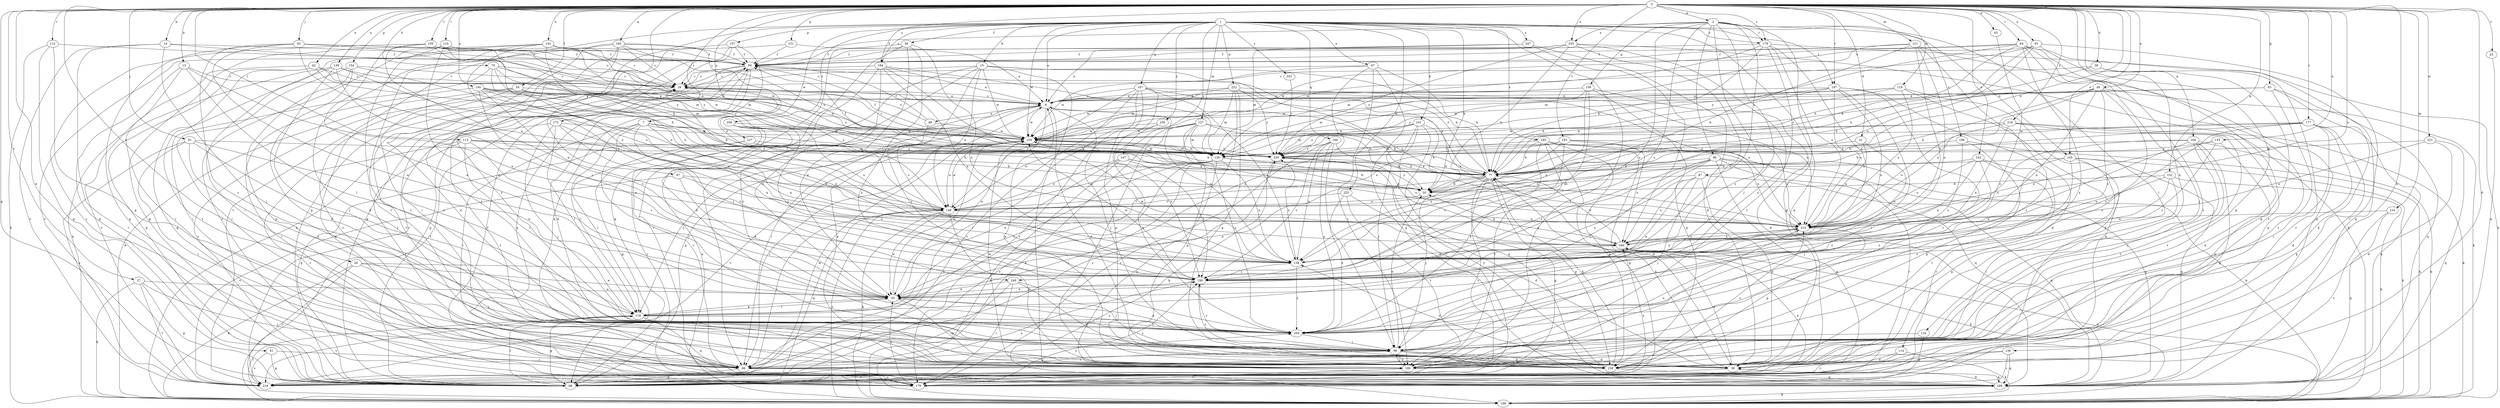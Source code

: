 strict digraph  {
0;
1;
2;
7;
9;
13;
14;
15;
20;
23;
26;
27;
29;
31;
38;
39;
40;
41;
42;
43;
45;
47;
48;
50;
54;
56;
59;
63;
67;
68;
70;
77;
84;
87;
88;
91;
93;
96;
98;
101;
108;
109;
110;
112;
113;
114;
118;
119;
121;
124;
127;
128;
134;
135;
136;
138;
139;
140;
142;
143;
145;
147;
148;
151;
152;
154;
157;
158;
159;
163;
164;
166;
167;
169;
173;
177;
178;
179;
184;
185;
186;
190;
193;
197;
199;
210;
218;
219;
221;
222;
225;
227;
229;
235;
240;
247;
249;
250;
252;
256;
258;
259;
0 -> 2  [label=a];
0 -> 7  [label=a];
0 -> 13  [label=b];
0 -> 14  [label=b];
0 -> 23  [label=c];
0 -> 26  [label=c];
0 -> 27  [label=c];
0 -> 31  [label=d];
0 -> 38  [label=d];
0 -> 39  [label=d];
0 -> 40  [label=e];
0 -> 41  [label=e];
0 -> 42  [label=e];
0 -> 43  [label=e];
0 -> 45  [label=e];
0 -> 54  [label=f];
0 -> 63  [label=g];
0 -> 67  [label=g];
0 -> 68  [label=g];
0 -> 70  [label=h];
0 -> 77  [label=h];
0 -> 84  [label=i];
0 -> 91  [label=j];
0 -> 93  [label=j];
0 -> 109  [label=l];
0 -> 110  [label=l];
0 -> 112  [label=l];
0 -> 113  [label=l];
0 -> 119  [label=m];
0 -> 121  [label=m];
0 -> 124  [label=m];
0 -> 134  [label=n];
0 -> 135  [label=n];
0 -> 136  [label=n];
0 -> 139  [label=o];
0 -> 140  [label=o];
0 -> 142  [label=o];
0 -> 143  [label=o];
0 -> 145  [label=o];
0 -> 151  [label=p];
0 -> 152  [label=p];
0 -> 154  [label=p];
0 -> 163  [label=q];
0 -> 164  [label=q];
0 -> 173  [label=r];
0 -> 177  [label=r];
0 -> 178  [label=r];
0 -> 184  [label=s];
0 -> 193  [label=t];
0 -> 197  [label=t];
0 -> 210  [label=u];
0 -> 218  [label=v];
0 -> 221  [label=w];
0 -> 235  [label=x];
1 -> 9  [label=a];
1 -> 15  [label=b];
1 -> 20  [label=b];
1 -> 47  [label=e];
1 -> 56  [label=f];
1 -> 68  [label=g];
1 -> 101  [label=k];
1 -> 127  [label=m];
1 -> 145  [label=o];
1 -> 147  [label=o];
1 -> 157  [label=p];
1 -> 166  [label=q];
1 -> 167  [label=q];
1 -> 169  [label=q];
1 -> 178  [label=r];
1 -> 184  [label=s];
1 -> 185  [label=s];
1 -> 197  [label=t];
1 -> 199  [label=t];
1 -> 219  [label=v];
1 -> 222  [label=w];
1 -> 225  [label=w];
1 -> 227  [label=w];
1 -> 229  [label=w];
1 -> 247  [label=y];
1 -> 252  [label=z];
1 -> 256  [label=z];
1 -> 258  [label=z];
2 -> 59  [label=f];
2 -> 68  [label=g];
2 -> 87  [label=i];
2 -> 96  [label=j];
2 -> 98  [label=j];
2 -> 114  [label=l];
2 -> 158  [label=p];
2 -> 178  [label=r];
2 -> 186  [label=s];
2 -> 190  [label=s];
2 -> 235  [label=x];
2 -> 249  [label=y];
2 -> 259  [label=z];
7 -> 88  [label=i];
7 -> 98  [label=j];
7 -> 118  [label=l];
7 -> 138  [label=n];
7 -> 229  [label=w];
7 -> 240  [label=x];
7 -> 249  [label=y];
7 -> 250  [label=y];
9 -> 29  [label=c];
9 -> 39  [label=d];
9 -> 48  [label=e];
9 -> 50  [label=e];
9 -> 68  [label=g];
9 -> 88  [label=i];
9 -> 98  [label=j];
9 -> 138  [label=n];
9 -> 229  [label=w];
13 -> 29  [label=c];
13 -> 88  [label=i];
13 -> 118  [label=l];
13 -> 138  [label=n];
13 -> 179  [label=r];
14 -> 59  [label=f];
14 -> 68  [label=g];
14 -> 98  [label=j];
14 -> 219  [label=v];
14 -> 250  [label=y];
15 -> 29  [label=c];
15 -> 77  [label=h];
15 -> 88  [label=i];
15 -> 148  [label=o];
15 -> 179  [label=r];
15 -> 190  [label=s];
15 -> 199  [label=t];
15 -> 210  [label=u];
15 -> 229  [label=w];
20 -> 148  [label=o];
20 -> 250  [label=y];
23 -> 169  [label=q];
26 -> 50  [label=e];
26 -> 98  [label=j];
26 -> 108  [label=k];
26 -> 190  [label=s];
26 -> 219  [label=v];
27 -> 50  [label=e];
27 -> 68  [label=g];
27 -> 88  [label=i];
27 -> 108  [label=k];
27 -> 219  [label=v];
29 -> 9  [label=a];
29 -> 199  [label=t];
29 -> 250  [label=y];
31 -> 128  [label=m];
31 -> 138  [label=n];
31 -> 210  [label=u];
38 -> 29  [label=c];
38 -> 77  [label=h];
38 -> 159  [label=p];
38 -> 219  [label=v];
39 -> 77  [label=h];
39 -> 169  [label=q];
39 -> 190  [label=s];
39 -> 219  [label=v];
39 -> 240  [label=x];
40 -> 9  [label=a];
40 -> 20  [label=b];
40 -> 77  [label=h];
40 -> 108  [label=k];
40 -> 138  [label=n];
40 -> 159  [label=p];
40 -> 190  [label=s];
40 -> 210  [label=u];
40 -> 259  [label=z];
41 -> 68  [label=g];
41 -> 88  [label=i];
41 -> 219  [label=v];
42 -> 9  [label=a];
42 -> 29  [label=c];
42 -> 68  [label=g];
42 -> 77  [label=h];
42 -> 199  [label=t];
42 -> 219  [label=v];
43 -> 259  [label=z];
45 -> 59  [label=f];
45 -> 77  [label=h];
45 -> 148  [label=o];
45 -> 159  [label=p];
45 -> 179  [label=r];
45 -> 229  [label=w];
47 -> 29  [label=c];
47 -> 50  [label=e];
47 -> 77  [label=h];
47 -> 169  [label=q];
47 -> 199  [label=t];
47 -> 229  [label=w];
48 -> 29  [label=c];
48 -> 59  [label=f];
48 -> 190  [label=s];
48 -> 229  [label=w];
50 -> 118  [label=l];
50 -> 159  [label=p];
50 -> 229  [label=w];
50 -> 259  [label=z];
54 -> 9  [label=a];
54 -> 20  [label=b];
54 -> 108  [label=k];
54 -> 169  [label=q];
54 -> 229  [label=w];
54 -> 259  [label=z];
56 -> 39  [label=d];
56 -> 50  [label=e];
56 -> 59  [label=f];
56 -> 68  [label=g];
56 -> 138  [label=n];
56 -> 259  [label=z];
59 -> 29  [label=c];
59 -> 39  [label=d];
59 -> 68  [label=g];
59 -> 169  [label=q];
59 -> 219  [label=v];
63 -> 9  [label=a];
63 -> 39  [label=d];
63 -> 169  [label=q];
63 -> 199  [label=t];
63 -> 229  [label=w];
63 -> 250  [label=y];
67 -> 20  [label=b];
67 -> 50  [label=e];
67 -> 138  [label=n];
67 -> 219  [label=v];
68 -> 29  [label=c];
68 -> 118  [label=l];
68 -> 229  [label=w];
68 -> 240  [label=x];
70 -> 29  [label=c];
70 -> 88  [label=i];
70 -> 128  [label=m];
70 -> 148  [label=o];
70 -> 229  [label=w];
70 -> 250  [label=y];
77 -> 20  [label=b];
77 -> 50  [label=e];
77 -> 59  [label=f];
77 -> 68  [label=g];
77 -> 98  [label=j];
77 -> 159  [label=p];
77 -> 219  [label=v];
84 -> 59  [label=f];
84 -> 77  [label=h];
84 -> 98  [label=j];
84 -> 169  [label=q];
84 -> 179  [label=r];
84 -> 199  [label=t];
84 -> 229  [label=w];
84 -> 250  [label=y];
84 -> 259  [label=z];
87 -> 20  [label=b];
87 -> 39  [label=d];
87 -> 50  [label=e];
87 -> 98  [label=j];
87 -> 169  [label=q];
87 -> 190  [label=s];
87 -> 240  [label=x];
88 -> 68  [label=g];
88 -> 98  [label=j];
88 -> 179  [label=r];
88 -> 250  [label=y];
88 -> 259  [label=z];
91 -> 50  [label=e];
91 -> 88  [label=i];
91 -> 118  [label=l];
91 -> 219  [label=v];
91 -> 250  [label=y];
91 -> 259  [label=z];
93 -> 29  [label=c];
93 -> 50  [label=e];
93 -> 59  [label=f];
93 -> 148  [label=o];
93 -> 179  [label=r];
93 -> 229  [label=w];
93 -> 259  [label=z];
96 -> 50  [label=e];
96 -> 68  [label=g];
96 -> 77  [label=h];
96 -> 108  [label=k];
96 -> 118  [label=l];
96 -> 148  [label=o];
96 -> 169  [label=q];
96 -> 179  [label=r];
96 -> 190  [label=s];
98 -> 20  [label=b];
98 -> 39  [label=d];
98 -> 88  [label=i];
98 -> 159  [label=p];
98 -> 190  [label=s];
98 -> 199  [label=t];
101 -> 20  [label=b];
101 -> 98  [label=j];
101 -> 128  [label=m];
101 -> 169  [label=q];
101 -> 179  [label=r];
101 -> 229  [label=w];
101 -> 250  [label=y];
108 -> 9  [label=a];
108 -> 59  [label=f];
108 -> 118  [label=l];
108 -> 148  [label=o];
108 -> 240  [label=x];
109 -> 50  [label=e];
109 -> 59  [label=f];
109 -> 128  [label=m];
109 -> 138  [label=n];
109 -> 169  [label=q];
109 -> 229  [label=w];
109 -> 250  [label=y];
110 -> 50  [label=e];
110 -> 59  [label=f];
110 -> 179  [label=r];
110 -> 199  [label=t];
110 -> 210  [label=u];
112 -> 59  [label=f];
112 -> 68  [label=g];
112 -> 108  [label=k];
112 -> 159  [label=p];
113 -> 20  [label=b];
113 -> 77  [label=h];
113 -> 88  [label=i];
113 -> 118  [label=l];
113 -> 128  [label=m];
113 -> 179  [label=r];
113 -> 190  [label=s];
114 -> 39  [label=d];
114 -> 108  [label=k];
114 -> 219  [label=v];
118 -> 50  [label=e];
118 -> 68  [label=g];
118 -> 169  [label=q];
118 -> 219  [label=v];
118 -> 259  [label=z];
119 -> 9  [label=a];
119 -> 39  [label=d];
119 -> 68  [label=g];
119 -> 77  [label=h];
119 -> 210  [label=u];
119 -> 229  [label=w];
121 -> 20  [label=b];
121 -> 59  [label=f];
121 -> 128  [label=m];
121 -> 138  [label=n];
121 -> 169  [label=q];
121 -> 199  [label=t];
121 -> 240  [label=x];
124 -> 169  [label=q];
124 -> 210  [label=u];
124 -> 219  [label=v];
127 -> 77  [label=h];
127 -> 108  [label=k];
127 -> 128  [label=m];
127 -> 148  [label=o];
127 -> 159  [label=p];
127 -> 199  [label=t];
127 -> 229  [label=w];
127 -> 240  [label=x];
127 -> 259  [label=z];
128 -> 20  [label=b];
128 -> 59  [label=f];
128 -> 77  [label=h];
128 -> 88  [label=i];
128 -> 118  [label=l];
128 -> 138  [label=n];
128 -> 148  [label=o];
128 -> 169  [label=q];
128 -> 219  [label=v];
128 -> 229  [label=w];
134 -> 98  [label=j];
134 -> 179  [label=r];
135 -> 159  [label=p];
135 -> 190  [label=s];
135 -> 210  [label=u];
135 -> 250  [label=y];
136 -> 88  [label=i];
136 -> 159  [label=p];
136 -> 169  [label=q];
136 -> 179  [label=r];
138 -> 190  [label=s];
138 -> 210  [label=u];
138 -> 229  [label=w];
138 -> 250  [label=y];
138 -> 259  [label=z];
139 -> 29  [label=c];
139 -> 98  [label=j];
139 -> 108  [label=k];
139 -> 148  [label=o];
139 -> 169  [label=q];
139 -> 190  [label=s];
140 -> 9  [label=a];
140 -> 50  [label=e];
140 -> 77  [label=h];
140 -> 148  [label=o];
140 -> 179  [label=r];
140 -> 190  [label=s];
140 -> 240  [label=x];
142 -> 77  [label=h];
142 -> 138  [label=n];
142 -> 179  [label=r];
142 -> 199  [label=t];
142 -> 210  [label=u];
142 -> 259  [label=z];
143 -> 29  [label=c];
143 -> 39  [label=d];
143 -> 59  [label=f];
143 -> 68  [label=g];
143 -> 77  [label=h];
143 -> 88  [label=i];
143 -> 128  [label=m];
143 -> 240  [label=x];
143 -> 250  [label=y];
145 -> 68  [label=g];
145 -> 77  [label=h];
145 -> 98  [label=j];
145 -> 108  [label=k];
145 -> 169  [label=q];
145 -> 259  [label=z];
147 -> 50  [label=e];
147 -> 77  [label=h];
147 -> 108  [label=k];
147 -> 148  [label=o];
147 -> 190  [label=s];
147 -> 210  [label=u];
148 -> 29  [label=c];
148 -> 50  [label=e];
148 -> 68  [label=g];
148 -> 88  [label=i];
148 -> 108  [label=k];
148 -> 159  [label=p];
148 -> 210  [label=u];
148 -> 229  [label=w];
151 -> 9  [label=a];
151 -> 59  [label=f];
151 -> 219  [label=v];
152 -> 20  [label=b];
152 -> 88  [label=i];
152 -> 108  [label=k];
152 -> 210  [label=u];
152 -> 259  [label=z];
154 -> 29  [label=c];
154 -> 39  [label=d];
154 -> 88  [label=i];
154 -> 148  [label=o];
154 -> 159  [label=p];
157 -> 59  [label=f];
157 -> 68  [label=g];
157 -> 88  [label=i];
157 -> 108  [label=k];
157 -> 169  [label=q];
158 -> 9  [label=a];
158 -> 39  [label=d];
158 -> 128  [label=m];
158 -> 138  [label=n];
158 -> 159  [label=p];
158 -> 190  [label=s];
158 -> 229  [label=w];
159 -> 9  [label=a];
159 -> 77  [label=h];
159 -> 138  [label=n];
159 -> 169  [label=q];
159 -> 210  [label=u];
159 -> 250  [label=y];
163 -> 29  [label=c];
163 -> 39  [label=d];
163 -> 59  [label=f];
163 -> 98  [label=j];
163 -> 148  [label=o];
163 -> 199  [label=t];
163 -> 250  [label=y];
163 -> 259  [label=z];
164 -> 50  [label=e];
164 -> 68  [label=g];
164 -> 98  [label=j];
164 -> 108  [label=k];
164 -> 199  [label=t];
164 -> 240  [label=x];
164 -> 250  [label=y];
166 -> 20  [label=b];
166 -> 98  [label=j];
166 -> 138  [label=n];
166 -> 179  [label=r];
166 -> 190  [label=s];
166 -> 250  [label=y];
166 -> 259  [label=z];
167 -> 9  [label=a];
167 -> 77  [label=h];
167 -> 88  [label=i];
167 -> 138  [label=n];
167 -> 148  [label=o];
167 -> 159  [label=p];
167 -> 179  [label=r];
167 -> 210  [label=u];
167 -> 219  [label=v];
169 -> 39  [label=d];
169 -> 59  [label=f];
169 -> 108  [label=k];
173 -> 98  [label=j];
173 -> 118  [label=l];
173 -> 138  [label=n];
173 -> 190  [label=s];
173 -> 199  [label=t];
173 -> 229  [label=w];
177 -> 20  [label=b];
177 -> 39  [label=d];
177 -> 68  [label=g];
177 -> 77  [label=h];
177 -> 98  [label=j];
177 -> 169  [label=q];
177 -> 190  [label=s];
177 -> 229  [label=w];
178 -> 59  [label=f];
178 -> 77  [label=h];
178 -> 108  [label=k];
178 -> 128  [label=m];
178 -> 210  [label=u];
178 -> 240  [label=x];
178 -> 259  [label=z];
179 -> 50  [label=e];
179 -> 190  [label=s];
184 -> 9  [label=a];
184 -> 29  [label=c];
184 -> 50  [label=e];
184 -> 128  [label=m];
184 -> 138  [label=n];
184 -> 210  [label=u];
184 -> 259  [label=z];
185 -> 39  [label=d];
185 -> 68  [label=g];
185 -> 77  [label=h];
185 -> 159  [label=p];
185 -> 199  [label=t];
185 -> 210  [label=u];
185 -> 250  [label=y];
185 -> 259  [label=z];
186 -> 108  [label=k];
186 -> 159  [label=p];
186 -> 190  [label=s];
186 -> 250  [label=y];
190 -> 50  [label=e];
190 -> 229  [label=w];
193 -> 128  [label=m];
193 -> 138  [label=n];
193 -> 148  [label=o];
193 -> 169  [label=q];
193 -> 190  [label=s];
193 -> 210  [label=u];
193 -> 240  [label=x];
197 -> 9  [label=a];
197 -> 39  [label=d];
197 -> 77  [label=h];
197 -> 88  [label=i];
197 -> 138  [label=n];
197 -> 199  [label=t];
197 -> 210  [label=u];
197 -> 250  [label=y];
199 -> 9  [label=a];
199 -> 29  [label=c];
199 -> 98  [label=j];
199 -> 179  [label=r];
199 -> 210  [label=u];
199 -> 229  [label=w];
210 -> 9  [label=a];
210 -> 159  [label=p];
210 -> 240  [label=x];
218 -> 39  [label=d];
218 -> 108  [label=k];
218 -> 138  [label=n];
218 -> 199  [label=t];
218 -> 210  [label=u];
218 -> 229  [label=w];
218 -> 250  [label=y];
219 -> 190  [label=s];
219 -> 240  [label=x];
221 -> 39  [label=d];
221 -> 128  [label=m];
221 -> 169  [label=q];
221 -> 210  [label=u];
222 -> 9  [label=a];
222 -> 118  [label=l];
222 -> 128  [label=m];
222 -> 159  [label=p];
222 -> 210  [label=u];
222 -> 229  [label=w];
222 -> 240  [label=x];
222 -> 250  [label=y];
225 -> 39  [label=d];
225 -> 148  [label=o];
225 -> 199  [label=t];
225 -> 259  [label=z];
227 -> 68  [label=g];
227 -> 77  [label=h];
227 -> 118  [label=l];
227 -> 250  [label=y];
229 -> 29  [label=c];
229 -> 59  [label=f];
229 -> 88  [label=i];
229 -> 118  [label=l];
229 -> 128  [label=m];
229 -> 148  [label=o];
229 -> 219  [label=v];
229 -> 250  [label=y];
235 -> 20  [label=b];
235 -> 29  [label=c];
235 -> 59  [label=f];
235 -> 108  [label=k];
235 -> 128  [label=m];
235 -> 190  [label=s];
235 -> 199  [label=t];
235 -> 250  [label=y];
240 -> 20  [label=b];
240 -> 77  [label=h];
240 -> 108  [label=k];
240 -> 138  [label=n];
240 -> 210  [label=u];
247 -> 9  [label=a];
247 -> 39  [label=d];
247 -> 59  [label=f];
247 -> 240  [label=x];
249 -> 39  [label=d];
249 -> 50  [label=e];
249 -> 98  [label=j];
249 -> 179  [label=r];
249 -> 219  [label=v];
250 -> 77  [label=h];
250 -> 108  [label=k];
250 -> 229  [label=w];
252 -> 250  [label=y];
256 -> 190  [label=s];
256 -> 229  [label=w];
256 -> 259  [label=z];
258 -> 68  [label=g];
258 -> 88  [label=i];
258 -> 179  [label=r];
258 -> 190  [label=s];
258 -> 210  [label=u];
258 -> 229  [label=w];
259 -> 50  [label=e];
259 -> 98  [label=j];
}
